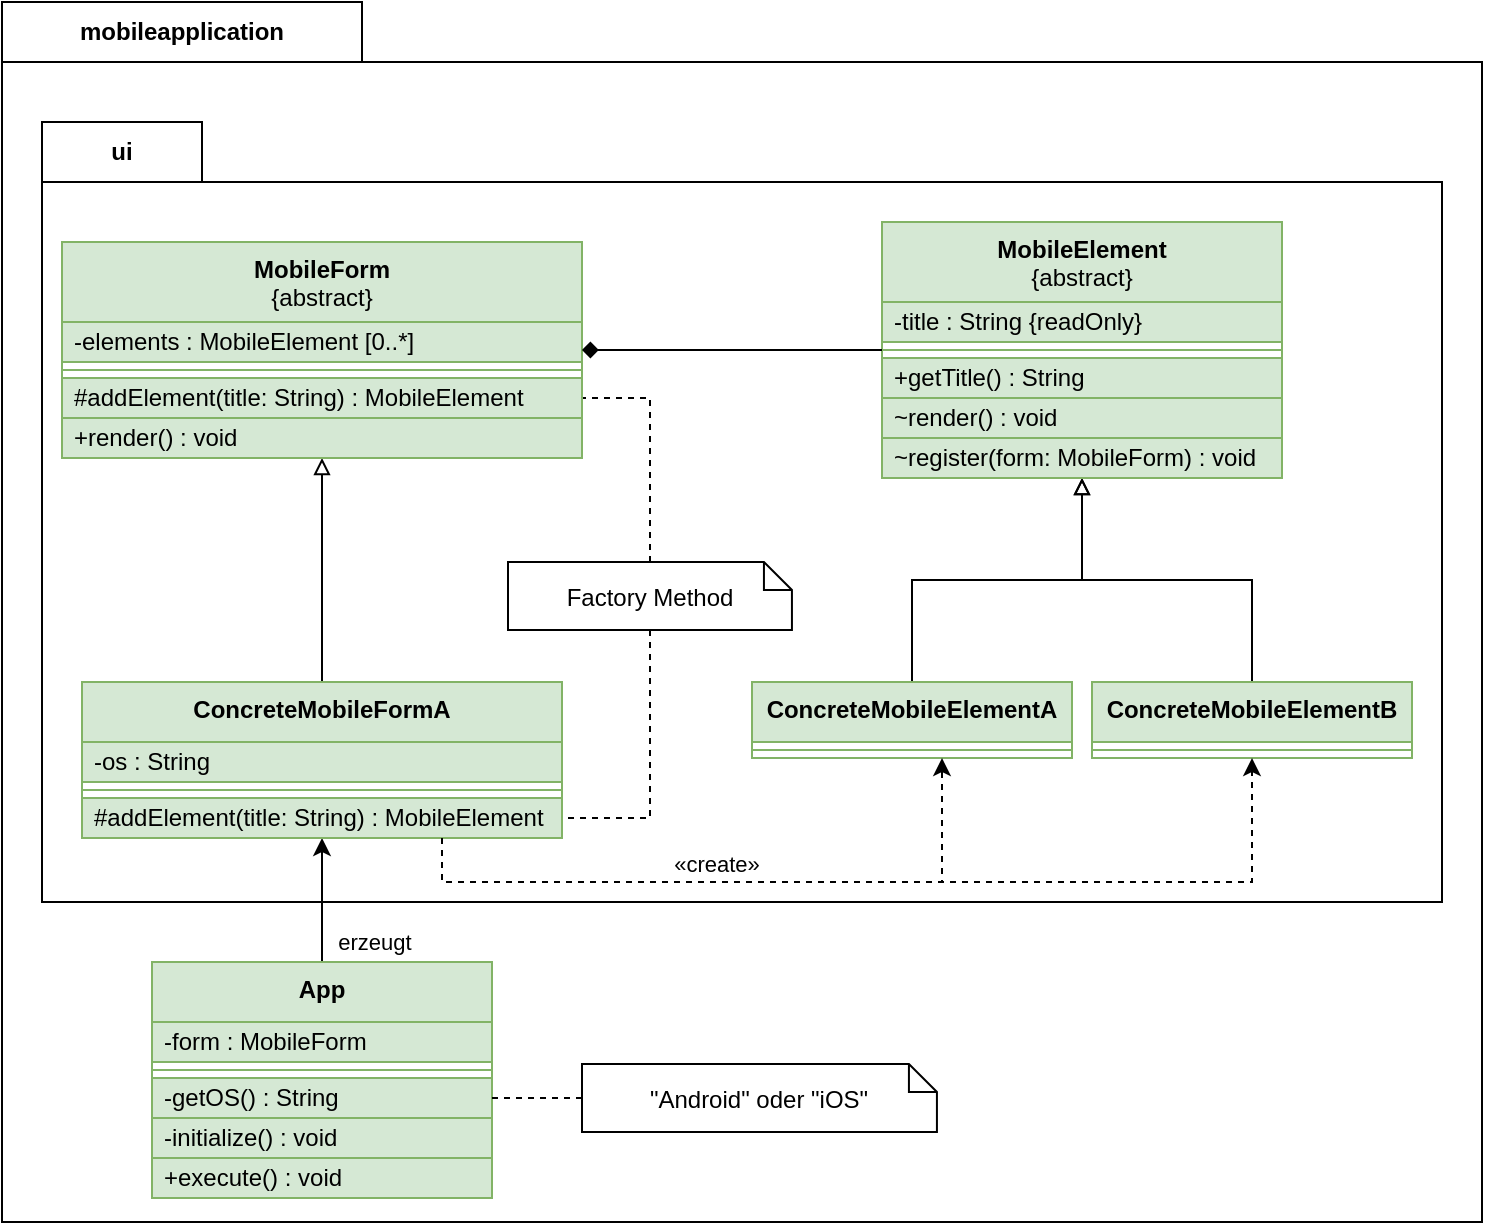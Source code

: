 <mxfile version="22.0.3" type="device" pages="2">
  <diagram name="a" id="ol3e18wyjcP71CZEf-Kr">
    <mxGraphModel dx="1434" dy="883" grid="1" gridSize="10" guides="1" tooltips="1" connect="1" arrows="1" fold="1" page="1" pageScale="1" pageWidth="827" pageHeight="1169" math="0" shadow="0">
      <root>
        <mxCell id="0" />
        <mxCell id="1" parent="0" />
        <UserObject label="mobileapplication" link="mobileapplication.ui" id="zlAq6aVbQm07BXhvoFzb-39">
          <mxCell style="shape=folder;fontStyle=1;tabWidth=180;tabHeight=30;tabPosition=left;html=1;boundedLbl=1;labelInHeader=1;container=0;collapsible=0;whiteSpace=wrap;" parent="1" vertex="1">
            <mxGeometry x="44" y="140" width="740" height="610" as="geometry" />
          </mxCell>
        </UserObject>
        <UserObject label="ui" link="mobileapplication.ui" id="zlAq6aVbQm07BXhvoFzb-37">
          <mxCell style="shape=folder;fontStyle=1;tabWidth=80;tabHeight=30;tabPosition=left;html=1;boundedLbl=1;labelInHeader=1;container=0;collapsible=0;whiteSpace=wrap;" parent="1" vertex="1">
            <mxGeometry x="64" y="200" width="700" height="390" as="geometry" />
          </mxCell>
        </UserObject>
        <mxCell id="zlAq6aVbQm07BXhvoFzb-27" style="edgeStyle=orthogonalEdgeStyle;rounded=0;orthogonalLoop=1;jettySize=auto;html=1;endArrow=block;endFill=0;strokeWidth=1;" parent="1" source="zlAq6aVbQm07BXhvoFzb-12" target="zlAq6aVbQm07BXhvoFzb-18" edge="1">
          <mxGeometry relative="1" as="geometry" />
        </mxCell>
        <mxCell id="zlAq6aVbQm07BXhvoFzb-35" style="edgeStyle=orthogonalEdgeStyle;rounded=0;orthogonalLoop=1;jettySize=auto;html=1;endArrow=block;endFill=0;" parent="1" source="zlAq6aVbQm07BXhvoFzb-28" target="zlAq6aVbQm07BXhvoFzb-2" edge="1">
          <mxGeometry relative="1" as="geometry" />
        </mxCell>
        <mxCell id="8gETCpOyeHvna_M43eEM-6" style="edgeStyle=orthogonalEdgeStyle;rounded=0;orthogonalLoop=1;jettySize=auto;html=1;endArrow=block;endFill=0;exitX=0.5;exitY=0;exitDx=0;exitDy=0;" parent="1" source="8gETCpOyeHvna_M43eEM-3" target="zlAq6aVbQm07BXhvoFzb-2" edge="1">
          <mxGeometry relative="1" as="geometry" />
        </mxCell>
        <mxCell id="8gETCpOyeHvna_M43eEM-19" value="erzeugt" style="edgeStyle=orthogonalEdgeStyle;rounded=0;orthogonalLoop=1;jettySize=auto;html=1;" parent="1" source="8gETCpOyeHvna_M43eEM-11" target="zlAq6aVbQm07BXhvoFzb-12" edge="1">
          <mxGeometry x="-0.677" y="-26" relative="1" as="geometry">
            <mxPoint as="offset" />
          </mxGeometry>
        </mxCell>
        <mxCell id="8gETCpOyeHvna_M43eEM-11" value="&lt;b&gt;App&lt;/b&gt;" style="swimlane;fontStyle=0;align=center;verticalAlign=top;childLayout=stackLayout;horizontal=1;startSize=30;horizontalStack=0;resizeParent=1;resizeParentMax=0;resizeLast=0;collapsible=0;marginBottom=0;html=1;whiteSpace=wrap;fillColor=#d5e8d4;strokeColor=#82b366;" parent="1" vertex="1">
          <mxGeometry x="119" y="620" width="170" height="118" as="geometry" />
        </mxCell>
        <mxCell id="8gETCpOyeHvna_M43eEM-12" value="-form : MobileForm" style="text;html=1;strokeColor=#82b366;fillColor=#d5e8d4;align=left;verticalAlign=middle;spacingLeft=4;spacingRight=4;overflow=hidden;rotatable=0;points=[[0,0.5],[1,0.5]];portConstraint=eastwest;whiteSpace=wrap;" parent="8gETCpOyeHvna_M43eEM-11" vertex="1">
          <mxGeometry y="30" width="170" height="20" as="geometry" />
        </mxCell>
        <mxCell id="8gETCpOyeHvna_M43eEM-13" value="" style="line;strokeWidth=1;fillColor=#d5e8d4;align=left;verticalAlign=middle;spacingTop=-1;spacingLeft=3;spacingRight=3;rotatable=0;labelPosition=right;points=[];portConstraint=eastwest;strokeColor=#82b366;fillStyle=solid;" parent="8gETCpOyeHvna_M43eEM-11" vertex="1">
          <mxGeometry y="50" width="170" height="8" as="geometry" />
        </mxCell>
        <mxCell id="8gETCpOyeHvna_M43eEM-14" value="-getOS() : String" style="text;html=1;strokeColor=#82b366;fillColor=#d5e8d4;align=left;verticalAlign=middle;spacingLeft=4;spacingRight=4;overflow=hidden;rotatable=0;points=[[0,0.5],[1,0.5]];portConstraint=eastwest;whiteSpace=wrap;" parent="8gETCpOyeHvna_M43eEM-11" vertex="1">
          <mxGeometry y="58" width="170" height="20" as="geometry" />
        </mxCell>
        <mxCell id="8gETCpOyeHvna_M43eEM-15" value="-initialize() : void" style="text;html=1;strokeColor=#82b366;fillColor=#d5e8d4;align=left;verticalAlign=middle;spacingLeft=4;spacingRight=4;overflow=hidden;rotatable=0;points=[[0,0.5],[1,0.5]];portConstraint=eastwest;whiteSpace=wrap;" parent="8gETCpOyeHvna_M43eEM-11" vertex="1">
          <mxGeometry y="78" width="170" height="20" as="geometry" />
        </mxCell>
        <mxCell id="8gETCpOyeHvna_M43eEM-16" value="+execute() : void" style="text;html=1;strokeColor=#82b366;fillColor=#d5e8d4;align=left;verticalAlign=middle;spacingLeft=4;spacingRight=4;overflow=hidden;rotatable=0;points=[[0,0.5],[1,0.5]];portConstraint=eastwest;whiteSpace=wrap;" parent="8gETCpOyeHvna_M43eEM-11" vertex="1">
          <mxGeometry y="98" width="170" height="20" as="geometry" />
        </mxCell>
        <mxCell id="8gETCpOyeHvna_M43eEM-20" style="edgeStyle=orthogonalEdgeStyle;rounded=0;orthogonalLoop=1;jettySize=auto;html=1;endArrow=none;endFill=0;dashed=1;" parent="1" source="8gETCpOyeHvna_M43eEM-17" target="8gETCpOyeHvna_M43eEM-14" edge="1">
          <mxGeometry relative="1" as="geometry" />
        </mxCell>
        <mxCell id="8gETCpOyeHvna_M43eEM-17" value="&lt;p style=&quot;line-height: 0%;&quot;&gt;&quot;Android&quot; oder &quot;iOS&quot;&lt;/p&gt;" style="shape=note2;boundedLbl=1;whiteSpace=wrap;html=1;size=14;verticalAlign=middle;align=center;" parent="1" vertex="1">
          <mxGeometry x="334" y="671" width="177.465" height="34" as="geometry" />
        </mxCell>
        <mxCell id="zlAq6aVbQm07BXhvoFzb-38" value="" style="html=1;strokeColor=none;resizeWidth=1;resizeHeight=1;fillColor=none;part=1;connectable=0;allowArrows=0;deletable=0;whiteSpace=wrap;" parent="1" vertex="1">
          <mxGeometry x="64" y="230" width="620.0" height="140" as="geometry">
            <mxPoint y="30" as="offset" />
          </mxGeometry>
        </mxCell>
        <mxCell id="8gETCpOyeHvna_M43eEM-2" style="edgeStyle=orthogonalEdgeStyle;rounded=0;orthogonalLoop=1;jettySize=auto;html=1;endArrow=none;endFill=0;dashed=1;" parent="1" source="8gETCpOyeHvna_M43eEM-1" target="zlAq6aVbQm07BXhvoFzb-21" edge="1">
          <mxGeometry relative="1" as="geometry" />
        </mxCell>
        <mxCell id="8gETCpOyeHvna_M43eEM-18" style="edgeStyle=orthogonalEdgeStyle;rounded=0;orthogonalLoop=1;jettySize=auto;html=1;endArrow=none;endFill=0;dashed=1;" parent="1" source="8gETCpOyeHvna_M43eEM-1" target="zlAq6aVbQm07BXhvoFzb-15" edge="1">
          <mxGeometry relative="1" as="geometry" />
        </mxCell>
        <mxCell id="8gETCpOyeHvna_M43eEM-1" value="&lt;p style=&quot;line-height: 0%;&quot;&gt;Factory Method&lt;br&gt;&lt;/p&gt;" style="shape=note2;boundedLbl=1;whiteSpace=wrap;html=1;size=14;verticalAlign=middle;align=center;" parent="1" vertex="1">
          <mxGeometry x="297" y="420" width="141.972" height="34" as="geometry" />
        </mxCell>
        <mxCell id="zlAq6aVbQm07BXhvoFzb-18" value="&lt;b&gt;MobileForm&lt;/b&gt;&lt;br style=&quot;border-color: var(--border-color);&quot;&gt;{abstract}" style="swimlane;fontStyle=0;align=center;verticalAlign=top;childLayout=stackLayout;horizontal=1;startSize=40;horizontalStack=0;resizeParent=1;resizeParentMax=0;resizeLast=0;collapsible=0;marginBottom=0;html=1;whiteSpace=wrap;fillColor=#d5e8d4;strokeColor=#82b366;" parent="1" vertex="1">
          <mxGeometry x="74" y="260" width="260" height="108" as="geometry" />
        </mxCell>
        <mxCell id="zlAq6aVbQm07BXhvoFzb-19" value="-elements : MobileElement [0..*]" style="text;html=1;strokeColor=#82b366;fillColor=#d5e8d4;align=left;verticalAlign=middle;spacingLeft=4;spacingRight=4;overflow=hidden;rotatable=0;points=[[0,0.5],[1,0.5]];portConstraint=eastwest;whiteSpace=wrap;" parent="zlAq6aVbQm07BXhvoFzb-18" vertex="1">
          <mxGeometry y="40" width="260" height="20" as="geometry" />
        </mxCell>
        <mxCell id="zlAq6aVbQm07BXhvoFzb-20" value="" style="line;strokeWidth=1;fillColor=#d5e8d4;align=left;verticalAlign=middle;spacingTop=-1;spacingLeft=3;spacingRight=3;rotatable=0;labelPosition=right;points=[];portConstraint=eastwest;strokeColor=#82b366;fillStyle=solid;" parent="zlAq6aVbQm07BXhvoFzb-18" vertex="1">
          <mxGeometry y="60" width="260" height="8" as="geometry" />
        </mxCell>
        <mxCell id="zlAq6aVbQm07BXhvoFzb-21" value="#addElement(title:&amp;nbsp;String) : MobileElement" style="text;html=1;strokeColor=#82b366;fillColor=#d5e8d4;align=left;verticalAlign=middle;spacingLeft=4;spacingRight=4;overflow=hidden;rotatable=0;points=[[0,0.5],[1,0.5]];portConstraint=eastwest;whiteSpace=wrap;" parent="zlAq6aVbQm07BXhvoFzb-18" vertex="1">
          <mxGeometry y="68" width="260" height="20" as="geometry" />
        </mxCell>
        <mxCell id="zlAq6aVbQm07BXhvoFzb-22" value="+render() : void" style="text;html=1;strokeColor=#82b366;fillColor=#d5e8d4;align=left;verticalAlign=middle;spacingLeft=4;spacingRight=4;overflow=hidden;rotatable=0;points=[[0,0.5],[1,0.5]];portConstraint=eastwest;whiteSpace=wrap;" parent="zlAq6aVbQm07BXhvoFzb-18" vertex="1">
          <mxGeometry y="88" width="260" height="20" as="geometry" />
        </mxCell>
        <mxCell id="zlAq6aVbQm07BXhvoFzb-2" value="&lt;b&gt;MobileElement&lt;/b&gt;&lt;br style=&quot;border-color: var(--border-color);&quot;&gt;{abstract}" style="swimlane;fontStyle=0;align=center;verticalAlign=top;childLayout=stackLayout;horizontal=1;startSize=40;horizontalStack=0;resizeParent=1;resizeParentMax=0;resizeLast=0;collapsible=0;marginBottom=0;html=1;whiteSpace=wrap;fillColor=#d5e8d4;strokeColor=#82b366;" parent="1" vertex="1">
          <mxGeometry x="484" y="250" width="200" height="128" as="geometry" />
        </mxCell>
        <mxCell id="zlAq6aVbQm07BXhvoFzb-4" value="-title : String {readOnly}" style="text;html=1;strokeColor=#82b366;fillColor=#d5e8d4;align=left;verticalAlign=middle;spacingLeft=4;spacingRight=4;overflow=hidden;rotatable=0;points=[[0,0.5],[1,0.5]];portConstraint=eastwest;whiteSpace=wrap;" parent="zlAq6aVbQm07BXhvoFzb-2" vertex="1">
          <mxGeometry y="40" width="200" height="20" as="geometry" />
        </mxCell>
        <mxCell id="zlAq6aVbQm07BXhvoFzb-7" value="" style="line;strokeWidth=1;fillColor=#d5e8d4;align=left;verticalAlign=middle;spacingTop=-1;spacingLeft=3;spacingRight=3;rotatable=0;labelPosition=right;points=[];portConstraint=eastwest;strokeColor=#82b366;fillStyle=solid;" parent="zlAq6aVbQm07BXhvoFzb-2" vertex="1">
          <mxGeometry y="60" width="200" height="8" as="geometry" />
        </mxCell>
        <mxCell id="zlAq6aVbQm07BXhvoFzb-9" value="+getTitle() : String" style="text;html=1;strokeColor=#82b366;fillColor=#d5e8d4;align=left;verticalAlign=middle;spacingLeft=4;spacingRight=4;overflow=hidden;rotatable=0;points=[[0,0.5],[1,0.5]];portConstraint=eastwest;whiteSpace=wrap;" parent="zlAq6aVbQm07BXhvoFzb-2" vertex="1">
          <mxGeometry y="68" width="200" height="20" as="geometry" />
        </mxCell>
        <mxCell id="zlAq6aVbQm07BXhvoFzb-10" value="~render() : void" style="text;html=1;strokeColor=#82b366;fillColor=#d5e8d4;align=left;verticalAlign=middle;spacingLeft=4;spacingRight=4;overflow=hidden;rotatable=0;points=[[0,0.5],[1,0.5]];portConstraint=eastwest;whiteSpace=wrap;" parent="zlAq6aVbQm07BXhvoFzb-2" vertex="1">
          <mxGeometry y="88" width="200" height="20" as="geometry" />
        </mxCell>
        <mxCell id="zlAq6aVbQm07BXhvoFzb-11" value="~register(form: MobileForm) : void" style="text;html=1;strokeColor=#82b366;fillColor=#d5e8d4;align=left;verticalAlign=middle;spacingLeft=4;spacingRight=4;overflow=hidden;rotatable=0;points=[[0,0.5],[1,0.5]];portConstraint=eastwest;whiteSpace=wrap;" parent="zlAq6aVbQm07BXhvoFzb-2" vertex="1">
          <mxGeometry y="108" width="200" height="20" as="geometry" />
        </mxCell>
        <mxCell id="zlAq6aVbQm07BXhvoFzb-41" style="edgeStyle=orthogonalEdgeStyle;rounded=0;orthogonalLoop=1;jettySize=auto;html=1;endArrow=diamond;endFill=1;" parent="1" source="zlAq6aVbQm07BXhvoFzb-2" target="zlAq6aVbQm07BXhvoFzb-18" edge="1">
          <mxGeometry relative="1" as="geometry" />
        </mxCell>
        <mxCell id="zlAq6aVbQm07BXhvoFzb-40" value="" style="html=1;strokeColor=none;resizeWidth=1;resizeHeight=1;fillColor=none;part=1;connectable=0;allowArrows=0;deletable=0;whiteSpace=wrap;" parent="1" vertex="1">
          <mxGeometry x="324" y="347" width="2.68" height="3" as="geometry">
            <mxPoint y="30" as="offset" />
          </mxGeometry>
        </mxCell>
        <mxCell id="zlAq6aVbQm07BXhvoFzb-28" value="&lt;strong&gt;ConcreteMobileElementA&lt;/strong&gt;" style="swimlane;fontStyle=0;align=center;verticalAlign=top;childLayout=stackLayout;horizontal=1;startSize=30;horizontalStack=0;resizeParent=1;resizeParentMax=0;resizeLast=0;collapsible=0;marginBottom=0;html=1;whiteSpace=wrap;fillColor=#d5e8d4;strokeColor=#82b366;" parent="1" vertex="1">
          <mxGeometry x="419" y="480" width="160" height="38" as="geometry" />
        </mxCell>
        <mxCell id="zlAq6aVbQm07BXhvoFzb-30" value="" style="line;strokeWidth=1;fillColor=#d5e8d4;align=left;verticalAlign=middle;spacingTop=-1;spacingLeft=3;spacingRight=3;rotatable=0;labelPosition=right;points=[];portConstraint=eastwest;strokeColor=#82b366;fillStyle=solid;" parent="zlAq6aVbQm07BXhvoFzb-28" vertex="1">
          <mxGeometry y="30" width="160" height="8" as="geometry" />
        </mxCell>
        <mxCell id="8gETCpOyeHvna_M43eEM-3" value="&lt;strong&gt;ConcreteMobileElementB&lt;/strong&gt;" style="swimlane;fontStyle=0;align=center;verticalAlign=top;childLayout=stackLayout;horizontal=1;startSize=30;horizontalStack=0;resizeParent=1;resizeParentMax=0;resizeLast=0;collapsible=0;marginBottom=0;html=1;whiteSpace=wrap;fillColor=#d5e8d4;strokeColor=#82b366;" parent="1" vertex="1">
          <mxGeometry x="589" y="480" width="160" height="38" as="geometry" />
        </mxCell>
        <mxCell id="8gETCpOyeHvna_M43eEM-4" value="" style="line;strokeWidth=1;fillColor=#d5e8d4;align=left;verticalAlign=middle;spacingTop=-1;spacingLeft=3;spacingRight=3;rotatable=0;labelPosition=right;points=[];portConstraint=eastwest;strokeColor=#82b366;fillStyle=solid;" parent="8gETCpOyeHvna_M43eEM-3" vertex="1">
          <mxGeometry y="30" width="160" height="8" as="geometry" />
        </mxCell>
        <mxCell id="zlAq6aVbQm07BXhvoFzb-12" value="&lt;b&gt;ConcreteMobileFormA&lt;/b&gt;" style="swimlane;fontStyle=0;align=center;verticalAlign=top;childLayout=stackLayout;horizontal=1;startSize=30;horizontalStack=0;resizeParent=1;resizeParentMax=0;resizeLast=0;collapsible=0;marginBottom=0;html=1;whiteSpace=wrap;fillColor=#d5e8d4;strokeColor=#82b366;" parent="1" vertex="1">
          <mxGeometry x="84" y="480" width="240" height="78" as="geometry" />
        </mxCell>
        <mxCell id="zlAq6aVbQm07BXhvoFzb-13" value="-os : String" style="text;html=1;strokeColor=#82b366;fillColor=#d5e8d4;align=left;verticalAlign=middle;spacingLeft=4;spacingRight=4;overflow=hidden;rotatable=0;points=[[0,0.5],[1,0.5]];portConstraint=eastwest;whiteSpace=wrap;" parent="zlAq6aVbQm07BXhvoFzb-12" vertex="1">
          <mxGeometry y="30" width="240" height="20" as="geometry" />
        </mxCell>
        <mxCell id="zlAq6aVbQm07BXhvoFzb-14" value="" style="line;strokeWidth=1;fillColor=#d5e8d4;align=left;verticalAlign=middle;spacingTop=-1;spacingLeft=3;spacingRight=3;rotatable=0;labelPosition=right;points=[];portConstraint=eastwest;strokeColor=#82b366;fillStyle=solid;" parent="zlAq6aVbQm07BXhvoFzb-12" vertex="1">
          <mxGeometry y="50" width="240" height="8" as="geometry" />
        </mxCell>
        <mxCell id="zlAq6aVbQm07BXhvoFzb-15" value="#addElement(title: String) : MobileElement" style="text;html=1;strokeColor=#82b366;fillColor=#d5e8d4;align=left;verticalAlign=middle;spacingLeft=4;spacingRight=4;overflow=hidden;rotatable=0;points=[[0,0.5],[1,0.5]];portConstraint=eastwest;whiteSpace=wrap;" parent="zlAq6aVbQm07BXhvoFzb-12" vertex="1">
          <mxGeometry y="58" width="240" height="20" as="geometry" />
        </mxCell>
        <mxCell id="zlAq6aVbQm07BXhvoFzb-34" value="«create»" style="edgeStyle=orthogonalEdgeStyle;rounded=0;orthogonalLoop=1;jettySize=auto;html=1;dashed=1;" parent="1" source="zlAq6aVbQm07BXhvoFzb-12" target="zlAq6aVbQm07BXhvoFzb-28" edge="1">
          <mxGeometry x="-0.048" y="9" relative="1" as="geometry">
            <Array as="points">
              <mxPoint x="264" y="580" />
              <mxPoint x="514" y="580" />
            </Array>
            <mxPoint as="offset" />
          </mxGeometry>
        </mxCell>
        <mxCell id="8gETCpOyeHvna_M43eEM-7" style="edgeStyle=orthogonalEdgeStyle;rounded=0;orthogonalLoop=1;jettySize=auto;html=1;dashed=1;" parent="1" source="zlAq6aVbQm07BXhvoFzb-12" target="8gETCpOyeHvna_M43eEM-3" edge="1">
          <mxGeometry relative="1" as="geometry">
            <Array as="points">
              <mxPoint x="264" y="580" />
              <mxPoint x="669" y="580" />
            </Array>
          </mxGeometry>
        </mxCell>
      </root>
    </mxGraphModel>
  </diagram>
  <diagram id="abVkNP-_iS90wB68n_HU" name="b">
    <mxGraphModel dx="2514" dy="1039" grid="1" gridSize="10" guides="1" tooltips="1" connect="1" arrows="1" fold="1" page="1" pageScale="1" pageWidth="827" pageHeight="1169" math="0" shadow="0">
      <root>
        <mxCell id="0" />
        <mxCell id="1" parent="0" />
        <mxCell id="4bHC75GLae8IaoPYap2O-1" value="Hybrid Mobile App" style="shape=umlFrame;whiteSpace=wrap;html=1;pointerEvents=0;recursiveResize=0;container=1;collapsible=0;width=130;fillColor=#d5e8d4;strokeColor=#82b366;align=center;height=30;" parent="1" vertex="1">
          <mxGeometry x="-230" y="170" width="640" height="580" as="geometry" />
        </mxCell>
        <mxCell id="4bHC75GLae8IaoPYap2O-8" value="MobileForm" style="shape=umlLifeline;perimeter=lifelinePerimeter;whiteSpace=wrap;html=1;container=1;dropTarget=0;collapsible=0;recursiveResize=0;outlineConnect=0;portConstraint=eastwest;newEdgeStyle={&quot;edgeStyle&quot;:&quot;elbowEdgeStyle&quot;,&quot;elbow&quot;:&quot;vertical&quot;,&quot;curved&quot;:0,&quot;rounded&quot;:0};fillColor=#dae8fc;strokeColor=#6c8ebf;" parent="4bHC75GLae8IaoPYap2O-1" vertex="1">
          <mxGeometry x="210" y="50" width="160" height="530" as="geometry" />
        </mxCell>
        <mxCell id="4bHC75GLae8IaoPYap2O-10" value="App" style="shape=umlLifeline;perimeter=lifelinePerimeter;whiteSpace=wrap;html=1;container=1;dropTarget=0;collapsible=0;recursiveResize=0;outlineConnect=0;portConstraint=eastwest;newEdgeStyle={&quot;edgeStyle&quot;:&quot;elbowEdgeStyle&quot;,&quot;elbow&quot;:&quot;vertical&quot;,&quot;curved&quot;:0,&quot;rounded&quot;:0};fillColor=#dae8fc;strokeColor=#6c8ebf;" parent="4bHC75GLae8IaoPYap2O-1" vertex="1">
          <mxGeometry x="55" y="50" width="100" height="530" as="geometry" />
        </mxCell>
        <mxCell id="4bHC75GLae8IaoPYap2O-11" value="" style="html=1;points=[[0,0,0,0,5],[0,1,0,0,-5],[1,0,0,0,5],[1,1,0,0,-5]];perimeter=orthogonalPerimeter;outlineConnect=0;targetShapes=umlLifeline;portConstraint=eastwest;newEdgeStyle={&quot;curved&quot;:0,&quot;rounded&quot;:0};fillColor=#dae8fc;strokeColor=#6c8ebf;" parent="4bHC75GLae8IaoPYap2O-10" vertex="1">
          <mxGeometry x="45" y="90" width="10" height="410" as="geometry" />
        </mxCell>
        <mxCell id="4bHC75GLae8IaoPYap2O-12" value="2: initialize() : void" style="edgeStyle=orthogonalEdgeStyle;rounded=0;orthogonalLoop=1;jettySize=auto;html=1;curved=0;align=left;" parent="4bHC75GLae8IaoPYap2O-1" edge="1">
          <mxGeometry x="-0.833" y="10" relative="1" as="geometry">
            <mxPoint x="110" y="160" as="sourcePoint" />
            <mxPoint x="110" y="170" as="targetPoint" />
            <Array as="points">
              <mxPoint x="165" y="160" />
              <mxPoint x="165" y="170" />
            </Array>
            <mxPoint as="offset" />
          </mxGeometry>
        </mxCell>
        <mxCell id="HOW9cNDIO0w4pMhtwtbX-7" value="MobileElement" style="shape=umlLifeline;perimeter=lifelinePerimeter;whiteSpace=wrap;html=1;container=1;dropTarget=0;collapsible=0;recursiveResize=0;outlineConnect=0;portConstraint=eastwest;newEdgeStyle={&quot;edgeStyle&quot;:&quot;elbowEdgeStyle&quot;,&quot;elbow&quot;:&quot;vertical&quot;,&quot;curved&quot;:0,&quot;rounded&quot;:0};fillColor=#dae8fc;strokeColor=#6c8ebf;" parent="4bHC75GLae8IaoPYap2O-1" vertex="1">
          <mxGeometry x="490" y="50" width="120" height="530" as="geometry" />
        </mxCell>
        <mxCell id="8huGYRby-32BKjIvFerF-1" value="" style="ellipse;fillColor=strokeColor;html=1;direction=south;" vertex="1" parent="4bHC75GLae8IaoPYap2O-1">
          <mxGeometry x="5" y="140" width="10" height="10" as="geometry" />
        </mxCell>
        <mxCell id="8huGYRby-32BKjIvFerF-2" style="edgeStyle=orthogonalEdgeStyle;rounded=0;orthogonalLoop=1;jettySize=auto;html=1;exitX=0.5;exitY=0;exitDx=0;exitDy=0;" edge="1" parent="4bHC75GLae8IaoPYap2O-1" source="8huGYRby-32BKjIvFerF-1" target="4bHC75GLae8IaoPYap2O-11">
          <mxGeometry relative="1" as="geometry">
            <Array as="points">
              <mxPoint x="30" y="145" />
              <mxPoint x="30" y="145" />
            </Array>
          </mxGeometry>
        </mxCell>
        <mxCell id="8huGYRby-32BKjIvFerF-3" value="1:execute(): void" style="edgeLabel;html=1;align=left;verticalAlign=middle;resizable=0;points=[];" vertex="1" connectable="0" parent="8huGYRby-32BKjIvFerF-2">
          <mxGeometry x="-0.492" y="1" relative="1" as="geometry">
            <mxPoint x="-27" y="-14" as="offset" />
          </mxGeometry>
        </mxCell>
        <mxCell id="8huGYRby-32BKjIvFerF-4" value="2.1: getOS(): String" style="edgeStyle=orthogonalEdgeStyle;rounded=0;orthogonalLoop=1;jettySize=auto;html=1;curved=0;align=left;" edge="1" parent="4bHC75GLae8IaoPYap2O-1">
          <mxGeometry x="-0.834" y="10" relative="1" as="geometry">
            <mxPoint x="110" y="200" as="sourcePoint" />
            <mxPoint x="110" y="210" as="targetPoint" />
            <Array as="points">
              <mxPoint x="165" y="200" />
              <mxPoint x="165" y="210" />
            </Array>
            <mxPoint as="offset" />
          </mxGeometry>
        </mxCell>
        <mxCell id="B3uTRUARTXREguwXDS68-2" value="2.2: create(): MobileForm" style="edgeStyle=orthogonalEdgeStyle;rounded=0;orthogonalLoop=1;jettySize=auto;html=1;curved=0;align=left;entryX=0;entryY=0;entryDx=0;entryDy=5;entryPerimeter=0;" edge="1" parent="4bHC75GLae8IaoPYap2O-1">
          <mxGeometry x="-0.882" y="10" relative="1" as="geometry">
            <mxPoint x="110" y="250" as="sourcePoint" />
            <mxPoint x="285" y="250" as="targetPoint" />
            <Array as="points">
              <mxPoint x="170" y="250" />
              <mxPoint x="170" y="250" />
            </Array>
            <mxPoint as="offset" />
          </mxGeometry>
        </mxCell>
        <mxCell id="B3uTRUARTXREguwXDS68-3" value="3: addElement() : MobileElement" style="edgeStyle=orthogonalEdgeStyle;rounded=0;orthogonalLoop=1;jettySize=auto;html=1;curved=0;align=left;" edge="1" parent="4bHC75GLae8IaoPYap2O-1">
          <mxGeometry x="-0.89" y="10" relative="1" as="geometry">
            <mxPoint x="110" y="310" as="sourcePoint" />
            <mxPoint x="285" y="310.034" as="targetPoint" />
            <Array as="points">
              <mxPoint x="150" y="310" />
              <mxPoint x="150" y="310" />
            </Array>
            <mxPoint as="offset" />
          </mxGeometry>
        </mxCell>
        <mxCell id="DbpRUQ-8vUKgG2jnlkUd-1" value="3.1: addElement(title: String) : MobileElement" style="edgeStyle=orthogonalEdgeStyle;rounded=0;orthogonalLoop=1;jettySize=auto;html=1;curved=0;align=left;" edge="1" parent="4bHC75GLae8IaoPYap2O-1" target="HOW9cNDIO0w4pMhtwtbX-8">
          <mxGeometry x="-0.88" y="10" relative="1" as="geometry">
            <mxPoint x="295" y="340.034" as="sourcePoint" />
            <mxPoint x="575" y="340" as="targetPoint" />
            <Array as="points">
              <mxPoint x="510" y="340" />
              <mxPoint x="510" y="340" />
            </Array>
            <mxPoint as="offset" />
          </mxGeometry>
        </mxCell>
        <mxCell id="DbpRUQ-8vUKgG2jnlkUd-2" value="4: register(form: MobileForm)&amp;nbsp; : void" style="edgeStyle=orthogonalEdgeStyle;rounded=0;orthogonalLoop=1;jettySize=auto;html=1;curved=0;dashed=1;align=left;" edge="1" parent="4bHC75GLae8IaoPYap2O-1" source="HOW9cNDIO0w4pMhtwtbX-8">
          <mxGeometry x="0.88" y="-10" relative="1" as="geometry">
            <mxPoint x="295" y="390.034" as="targetPoint" />
            <Array as="points">
              <mxPoint x="500" y="390" />
              <mxPoint x="500" y="390" />
            </Array>
            <mxPoint as="offset" />
          </mxGeometry>
        </mxCell>
        <mxCell id="DbpRUQ-8vUKgG2jnlkUd-4" value="loop(3)" style="shape=umlFrame;whiteSpace=wrap;html=1;pointerEvents=0;recursiveResize=0;container=1;collapsible=0;width=60;fillColor=#d5e8d4;strokeColor=#82b366;height=30;" vertex="1" parent="4bHC75GLae8IaoPYap2O-1">
          <mxGeometry x="30" y="280" width="580" height="150" as="geometry" />
        </mxCell>
        <mxCell id="4bHC75GLae8IaoPYap2O-9" value="" style="html=1;points=[[0,0,0,0,5],[0,1,0,0,-5],[1,0,0,0,5],[1,1,0,0,-5]];perimeter=orthogonalPerimeter;outlineConnect=0;targetShapes=umlLifeline;portConstraint=eastwest;newEdgeStyle={&quot;curved&quot;:0,&quot;rounded&quot;:0};fillColor=#dae8fc;strokeColor=#6c8ebf;" parent="DbpRUQ-8vUKgG2jnlkUd-4" vertex="1">
          <mxGeometry x="255" y="-30" width="10" height="300" as="geometry" />
        </mxCell>
        <mxCell id="HOW9cNDIO0w4pMhtwtbX-8" value="" style="html=1;points=[[0,0,0,0,5],[0,1,0,0,-5],[1,0,0,0,5],[1,1,0,0,-5]];perimeter=orthogonalPerimeter;outlineConnect=0;targetShapes=umlLifeline;portConstraint=eastwest;newEdgeStyle={&quot;curved&quot;:0,&quot;rounded&quot;:0};fillColor=#dae8fc;strokeColor=#6c8ebf;" parent="DbpRUQ-8vUKgG2jnlkUd-4" vertex="1">
          <mxGeometry x="515" y="40" width="10" height="230" as="geometry" />
        </mxCell>
        <mxCell id="DbpRUQ-8vUKgG2jnlkUd-7" value="5.1: render() : void" style="edgeStyle=orthogonalEdgeStyle;rounded=0;orthogonalLoop=1;jettySize=auto;html=1;curved=0;align=left;" edge="1" parent="DbpRUQ-8vUKgG2jnlkUd-4" source="4bHC75GLae8IaoPYap2O-9" target="HOW9cNDIO0w4pMhtwtbX-8">
          <mxGeometry x="-0.88" y="10" relative="1" as="geometry">
            <Array as="points">
              <mxPoint x="390" y="250" />
              <mxPoint x="390" y="250" />
            </Array>
            <mxPoint as="offset" />
          </mxGeometry>
        </mxCell>
        <mxCell id="DbpRUQ-8vUKgG2jnlkUd-8" value="5: render(): void" style="edgeStyle=orthogonalEdgeStyle;rounded=0;orthogonalLoop=1;jettySize=auto;html=1;curved=0;align=left;" edge="1" parent="4bHC75GLae8IaoPYap2O-1" source="4bHC75GLae8IaoPYap2O-11" target="4bHC75GLae8IaoPYap2O-9">
          <mxGeometry x="-0.882" y="10" relative="1" as="geometry">
            <Array as="points">
              <mxPoint x="200" y="460" />
              <mxPoint x="200" y="460" />
            </Array>
            <mxPoint as="offset" />
          </mxGeometry>
        </mxCell>
        <mxCell id="DbpRUQ-8vUKgG2jnlkUd-6" value="loop(3)" style="shape=umlFrame;whiteSpace=wrap;html=1;pointerEvents=0;recursiveResize=0;container=1;collapsible=0;width=60;fillColor=#d5e8d4;strokeColor=#82b366;height=30;" vertex="1" parent="4bHC75GLae8IaoPYap2O-1">
          <mxGeometry x="200" y="500" width="410" height="60" as="geometry" />
        </mxCell>
      </root>
    </mxGraphModel>
  </diagram>
</mxfile>
